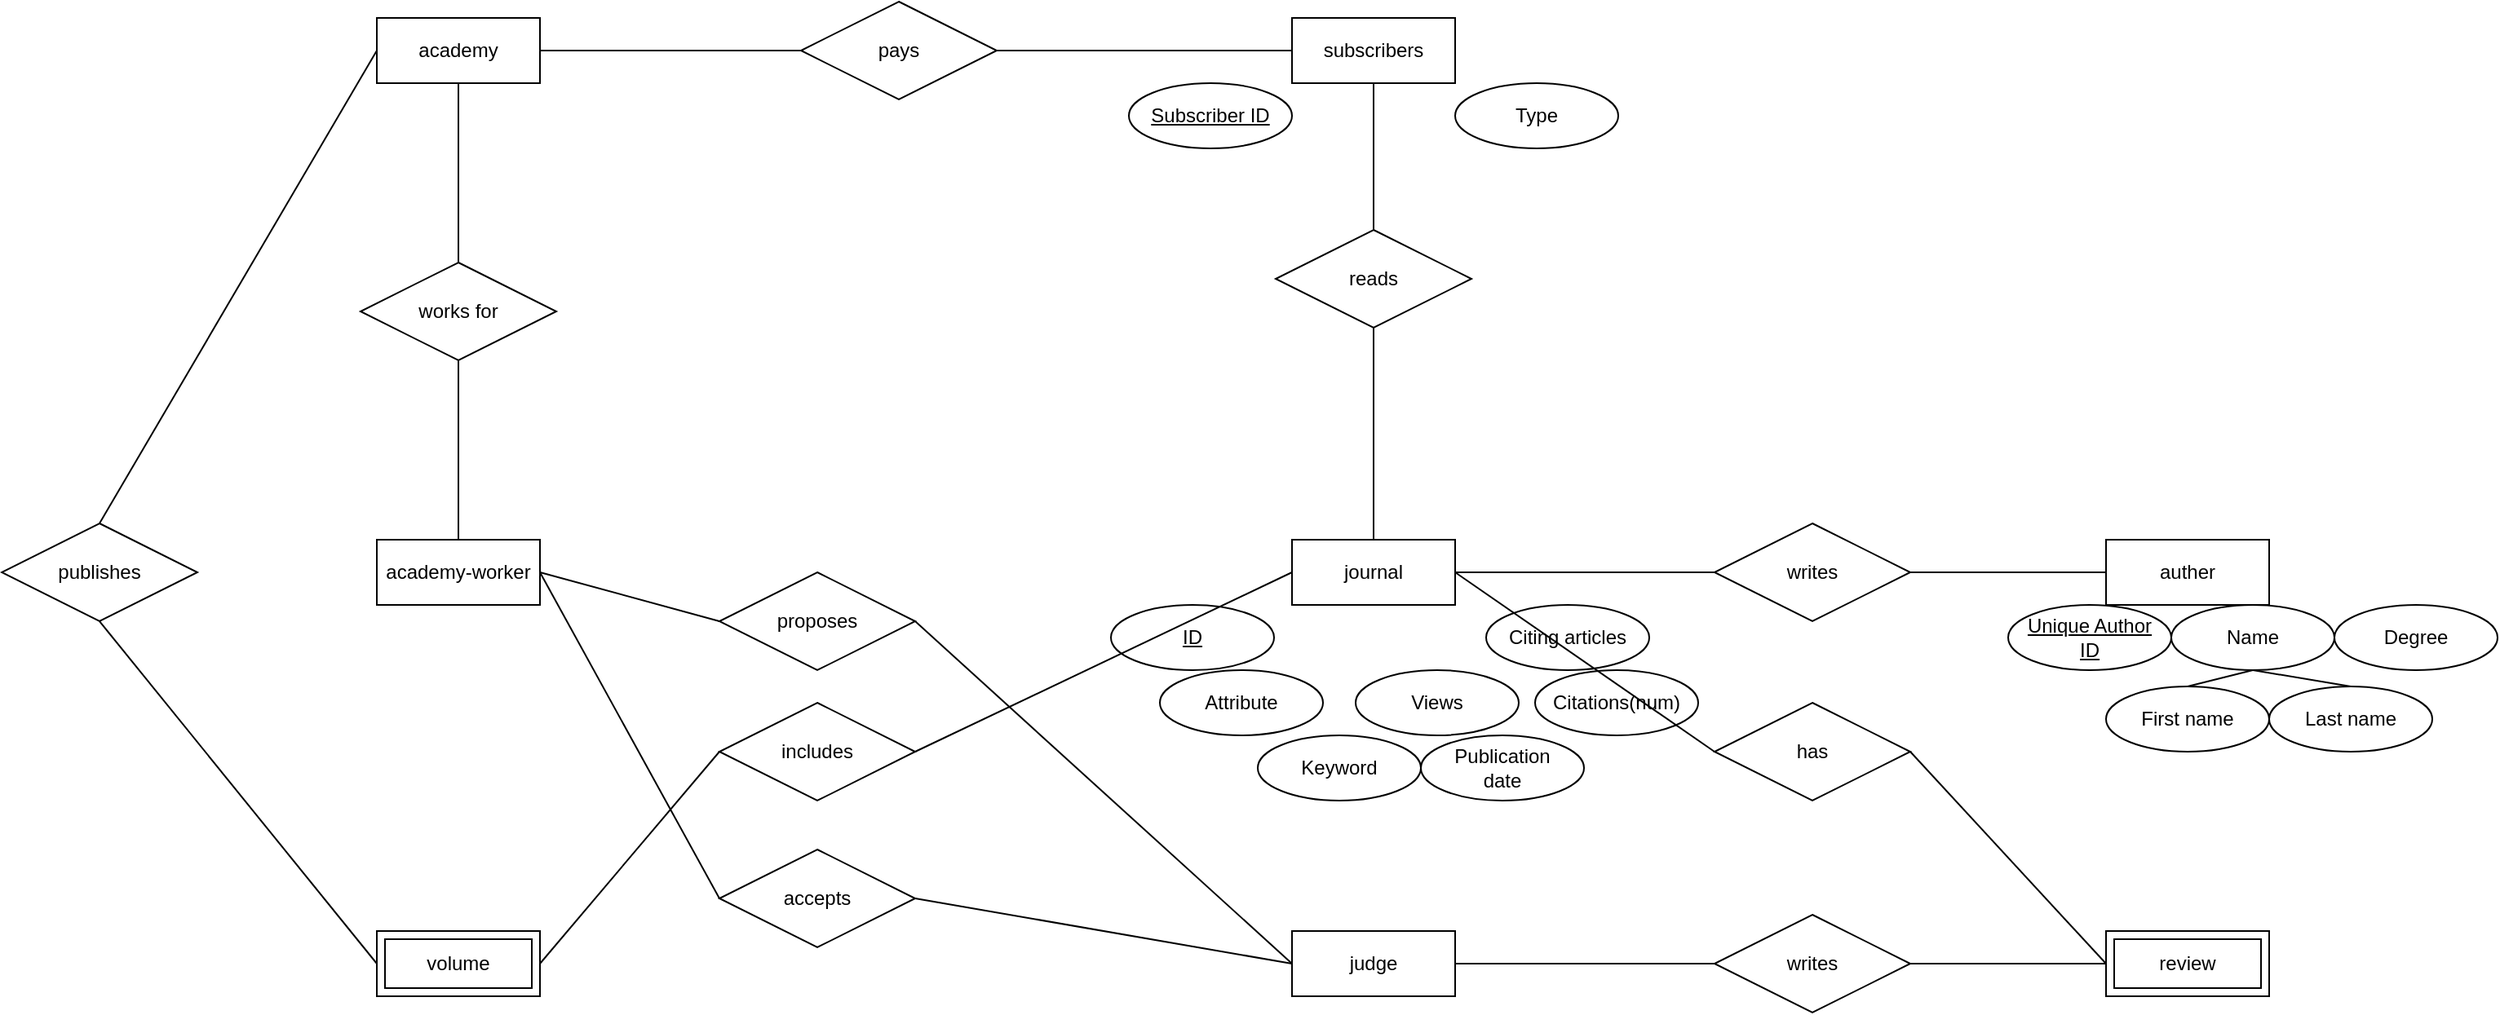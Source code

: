 <mxfile version="20.3.6" type="github">
  <diagram id="O5Nt3UZu3TyDV2IO9KQv" name="페이지-1">
    <mxGraphModel dx="652" dy="393" grid="1" gridSize="10" guides="1" tooltips="1" connect="1" arrows="1" fold="1" page="1" pageScale="1" pageWidth="2000" pageHeight="4100" math="0" shadow="0">
      <root>
        <mxCell id="0" />
        <mxCell id="1" parent="0" />
        <mxCell id="-fTK9KnJdiPH2uhLEuWP-1" value="journal" style="whiteSpace=wrap;html=1;align=center;" vertex="1" parent="1">
          <mxGeometry x="921" y="1000" width="100" height="40" as="geometry" />
        </mxCell>
        <mxCell id="-fTK9KnJdiPH2uhLEuWP-2" value="auther" style="whiteSpace=wrap;html=1;align=center;" vertex="1" parent="1">
          <mxGeometry x="1420" y="1000" width="100" height="40" as="geometry" />
        </mxCell>
        <mxCell id="-fTK9KnJdiPH2uhLEuWP-3" value="academy" style="whiteSpace=wrap;html=1;align=center;" vertex="1" parent="1">
          <mxGeometry x="360" y="680" width="100" height="40" as="geometry" />
        </mxCell>
        <mxCell id="-fTK9KnJdiPH2uhLEuWP-9" value="volume" style="shape=ext;margin=3;double=1;whiteSpace=wrap;html=1;align=center;gradientColor=default;fillColor=none;" vertex="1" parent="1">
          <mxGeometry x="360" y="1240" width="100" height="40" as="geometry" />
        </mxCell>
        <mxCell id="-fTK9KnJdiPH2uhLEuWP-13" value="judge" style="whiteSpace=wrap;html=1;align=center;" vertex="1" parent="1">
          <mxGeometry x="921" y="1240" width="100" height="40" as="geometry" />
        </mxCell>
        <mxCell id="-fTK9KnJdiPH2uhLEuWP-16" value="review" style="shape=ext;margin=3;double=1;whiteSpace=wrap;html=1;align=center;fillColor=none;gradientColor=default;" vertex="1" parent="1">
          <mxGeometry x="1420" y="1240" width="100" height="40" as="geometry" />
        </mxCell>
        <mxCell id="-fTK9KnJdiPH2uhLEuWP-17" value="subscribers" style="whiteSpace=wrap;html=1;align=center;" vertex="1" parent="1">
          <mxGeometry x="921" y="680" width="100" height="40" as="geometry" />
        </mxCell>
        <mxCell id="-fTK9KnJdiPH2uhLEuWP-18" value="academy-worker" style="whiteSpace=wrap;html=1;align=center;" vertex="1" parent="1">
          <mxGeometry x="360" y="1000" width="100" height="40" as="geometry" />
        </mxCell>
        <mxCell id="-fTK9KnJdiPH2uhLEuWP-20" value="Attribute" style="ellipse;whiteSpace=wrap;html=1;align=center;fillColor=none;gradientColor=default;" vertex="1" parent="1">
          <mxGeometry x="840" y="1080" width="100" height="40" as="geometry" />
        </mxCell>
        <mxCell id="-fTK9KnJdiPH2uhLEuWP-21" value="ID" style="ellipse;whiteSpace=wrap;html=1;align=center;fontStyle=4;fillColor=none;gradientColor=default;" vertex="1" parent="1">
          <mxGeometry x="810" y="1040" width="100" height="40" as="geometry" />
        </mxCell>
        <mxCell id="-fTK9KnJdiPH2uhLEuWP-22" value="writes" style="shape=rhombus;perimeter=rhombusPerimeter;whiteSpace=wrap;html=1;align=center;fillColor=none;gradientColor=default;" vertex="1" parent="1">
          <mxGeometry x="1180" y="990" width="120" height="60" as="geometry" />
        </mxCell>
        <mxCell id="-fTK9KnJdiPH2uhLEuWP-24" value="includes" style="shape=rhombus;perimeter=rhombusPerimeter;whiteSpace=wrap;html=1;align=center;fillColor=none;gradientColor=default;" vertex="1" parent="1">
          <mxGeometry x="570" y="1100" width="120" height="60" as="geometry" />
        </mxCell>
        <mxCell id="-fTK9KnJdiPH2uhLEuWP-25" value="publishes" style="shape=rhombus;perimeter=rhombusPerimeter;whiteSpace=wrap;html=1;align=center;fillColor=none;gradientColor=default;" vertex="1" parent="1">
          <mxGeometry x="130" y="990" width="120" height="60" as="geometry" />
        </mxCell>
        <mxCell id="-fTK9KnJdiPH2uhLEuWP-26" value="" style="endArrow=none;html=1;rounded=0;entryX=0;entryY=0.5;entryDx=0;entryDy=0;exitX=0.5;exitY=0;exitDx=0;exitDy=0;" edge="1" parent="1" source="-fTK9KnJdiPH2uhLEuWP-25" target="-fTK9KnJdiPH2uhLEuWP-3">
          <mxGeometry relative="1" as="geometry">
            <mxPoint x="410" y="990" as="sourcePoint" />
            <mxPoint x="570" y="990" as="targetPoint" />
          </mxGeometry>
        </mxCell>
        <mxCell id="-fTK9KnJdiPH2uhLEuWP-27" value="" style="endArrow=none;html=1;rounded=0;exitX=0.5;exitY=1;exitDx=0;exitDy=0;entryX=0;entryY=0.5;entryDx=0;entryDy=0;" edge="1" parent="1" source="-fTK9KnJdiPH2uhLEuWP-25" target="-fTK9KnJdiPH2uhLEuWP-9">
          <mxGeometry relative="1" as="geometry">
            <mxPoint x="410" y="990" as="sourcePoint" />
            <mxPoint x="570" y="990" as="targetPoint" />
          </mxGeometry>
        </mxCell>
        <mxCell id="-fTK9KnJdiPH2uhLEuWP-28" value="" style="endArrow=none;html=1;rounded=0;exitX=1;exitY=0.5;exitDx=0;exitDy=0;entryX=0;entryY=0.5;entryDx=0;entryDy=0;" edge="1" parent="1" source="-fTK9KnJdiPH2uhLEuWP-9" target="-fTK9KnJdiPH2uhLEuWP-24">
          <mxGeometry relative="1" as="geometry">
            <mxPoint x="560" y="990" as="sourcePoint" />
            <mxPoint x="720" y="990" as="targetPoint" />
          </mxGeometry>
        </mxCell>
        <mxCell id="-fTK9KnJdiPH2uhLEuWP-29" value="" style="endArrow=none;html=1;rounded=0;exitX=1;exitY=0.5;exitDx=0;exitDy=0;entryX=0;entryY=0.5;entryDx=0;entryDy=0;" edge="1" parent="1" source="-fTK9KnJdiPH2uhLEuWP-24" target="-fTK9KnJdiPH2uhLEuWP-1">
          <mxGeometry relative="1" as="geometry">
            <mxPoint x="560" y="990" as="sourcePoint" />
            <mxPoint x="720" y="990" as="targetPoint" />
          </mxGeometry>
        </mxCell>
        <mxCell id="-fTK9KnJdiPH2uhLEuWP-30" value="Views" style="ellipse;whiteSpace=wrap;html=1;align=center;fillColor=none;gradientColor=default;" vertex="1" parent="1">
          <mxGeometry x="960" y="1080" width="100" height="40" as="geometry" />
        </mxCell>
        <mxCell id="-fTK9KnJdiPH2uhLEuWP-31" value="Citing articles" style="ellipse;whiteSpace=wrap;html=1;align=center;fillColor=none;gradientColor=default;" vertex="1" parent="1">
          <mxGeometry x="1040" y="1040" width="100" height="40" as="geometry" />
        </mxCell>
        <mxCell id="-fTK9KnJdiPH2uhLEuWP-32" value="Keyword" style="ellipse;whiteSpace=wrap;html=1;align=center;fillColor=none;gradientColor=default;" vertex="1" parent="1">
          <mxGeometry x="900" y="1120" width="100" height="40" as="geometry" />
        </mxCell>
        <mxCell id="-fTK9KnJdiPH2uhLEuWP-33" value="Publication&lt;br&gt;date" style="ellipse;whiteSpace=wrap;html=1;align=center;fillColor=none;gradientColor=default;" vertex="1" parent="1">
          <mxGeometry x="1000" y="1120" width="100" height="40" as="geometry" />
        </mxCell>
        <mxCell id="-fTK9KnJdiPH2uhLEuWP-35" value="Citations(num)" style="ellipse;whiteSpace=wrap;html=1;align=center;fillColor=none;gradientColor=default;" vertex="1" parent="1">
          <mxGeometry x="1070" y="1080" width="100" height="40" as="geometry" />
        </mxCell>
        <mxCell id="-fTK9KnJdiPH2uhLEuWP-39" value="" style="endArrow=none;html=1;rounded=0;exitX=1;exitY=0.5;exitDx=0;exitDy=0;entryX=0;entryY=0.5;entryDx=0;entryDy=0;" edge="1" parent="1" source="-fTK9KnJdiPH2uhLEuWP-1" target="-fTK9KnJdiPH2uhLEuWP-22">
          <mxGeometry relative="1" as="geometry">
            <mxPoint x="1160" y="870" as="sourcePoint" />
            <mxPoint x="1320" y="870" as="targetPoint" />
          </mxGeometry>
        </mxCell>
        <mxCell id="-fTK9KnJdiPH2uhLEuWP-40" value="" style="endArrow=none;html=1;rounded=0;exitX=1;exitY=0.5;exitDx=0;exitDy=0;entryX=0;entryY=0.5;entryDx=0;entryDy=0;" edge="1" parent="1" source="-fTK9KnJdiPH2uhLEuWP-22" target="-fTK9KnJdiPH2uhLEuWP-2">
          <mxGeometry relative="1" as="geometry">
            <mxPoint x="1160" y="870" as="sourcePoint" />
            <mxPoint x="1320" y="870" as="targetPoint" />
          </mxGeometry>
        </mxCell>
        <mxCell id="-fTK9KnJdiPH2uhLEuWP-41" value="&lt;u&gt;Subscriber ID&lt;/u&gt;" style="ellipse;whiteSpace=wrap;html=1;align=center;fillColor=none;gradientColor=default;" vertex="1" parent="1">
          <mxGeometry x="821" y="720" width="100" height="40" as="geometry" />
        </mxCell>
        <mxCell id="-fTK9KnJdiPH2uhLEuWP-43" value="Type" style="ellipse;whiteSpace=wrap;html=1;align=center;fillColor=none;gradientColor=default;" vertex="1" parent="1">
          <mxGeometry x="1021" y="720" width="100" height="40" as="geometry" />
        </mxCell>
        <mxCell id="-fTK9KnJdiPH2uhLEuWP-44" value="reads" style="shape=rhombus;perimeter=rhombusPerimeter;whiteSpace=wrap;html=1;align=center;fillColor=none;gradientColor=default;" vertex="1" parent="1">
          <mxGeometry x="911" y="810" width="120" height="60" as="geometry" />
        </mxCell>
        <mxCell id="-fTK9KnJdiPH2uhLEuWP-45" value="" style="endArrow=none;html=1;rounded=0;exitX=0.5;exitY=1;exitDx=0;exitDy=0;entryX=0.5;entryY=0;entryDx=0;entryDy=0;" edge="1" parent="1" source="-fTK9KnJdiPH2uhLEuWP-17" target="-fTK9KnJdiPH2uhLEuWP-44">
          <mxGeometry relative="1" as="geometry">
            <mxPoint x="730" y="870" as="sourcePoint" />
            <mxPoint x="890" y="870" as="targetPoint" />
          </mxGeometry>
        </mxCell>
        <mxCell id="-fTK9KnJdiPH2uhLEuWP-46" value="" style="endArrow=none;html=1;rounded=0;entryX=0.5;entryY=0;entryDx=0;entryDy=0;exitX=0.5;exitY=1;exitDx=0;exitDy=0;" edge="1" parent="1" source="-fTK9KnJdiPH2uhLEuWP-44" target="-fTK9KnJdiPH2uhLEuWP-1">
          <mxGeometry relative="1" as="geometry">
            <mxPoint x="730" y="870" as="sourcePoint" />
            <mxPoint x="890" y="870" as="targetPoint" />
          </mxGeometry>
        </mxCell>
        <mxCell id="-fTK9KnJdiPH2uhLEuWP-47" value="pays" style="shape=rhombus;perimeter=rhombusPerimeter;whiteSpace=wrap;html=1;align=center;fillColor=none;gradientColor=default;" vertex="1" parent="1">
          <mxGeometry x="620" y="670" width="120" height="60" as="geometry" />
        </mxCell>
        <mxCell id="-fTK9KnJdiPH2uhLEuWP-48" value="" style="endArrow=none;html=1;rounded=0;exitX=1;exitY=0.5;exitDx=0;exitDy=0;entryX=0;entryY=0.5;entryDx=0;entryDy=0;" edge="1" parent="1" source="-fTK9KnJdiPH2uhLEuWP-3" target="-fTK9KnJdiPH2uhLEuWP-47">
          <mxGeometry relative="1" as="geometry">
            <mxPoint x="750" y="860" as="sourcePoint" />
            <mxPoint x="910" y="860" as="targetPoint" />
          </mxGeometry>
        </mxCell>
        <mxCell id="-fTK9KnJdiPH2uhLEuWP-49" value="" style="endArrow=none;html=1;rounded=0;exitX=1;exitY=0.5;exitDx=0;exitDy=0;entryX=0;entryY=0.5;entryDx=0;entryDy=0;" edge="1" parent="1" source="-fTK9KnJdiPH2uhLEuWP-47" target="-fTK9KnJdiPH2uhLEuWP-17">
          <mxGeometry relative="1" as="geometry">
            <mxPoint x="750" y="860" as="sourcePoint" />
            <mxPoint x="910" y="860" as="targetPoint" />
          </mxGeometry>
        </mxCell>
        <mxCell id="-fTK9KnJdiPH2uhLEuWP-50" value="works for" style="shape=rhombus;perimeter=rhombusPerimeter;whiteSpace=wrap;html=1;align=center;fillColor=none;gradientColor=default;" vertex="1" parent="1">
          <mxGeometry x="350" y="830" width="120" height="60" as="geometry" />
        </mxCell>
        <mxCell id="-fTK9KnJdiPH2uhLEuWP-51" value="" style="endArrow=none;html=1;rounded=0;exitX=0.5;exitY=1;exitDx=0;exitDy=0;entryX=0.5;entryY=0;entryDx=0;entryDy=0;" edge="1" parent="1" source="-fTK9KnJdiPH2uhLEuWP-3" target="-fTK9KnJdiPH2uhLEuWP-50">
          <mxGeometry relative="1" as="geometry">
            <mxPoint x="520" y="950" as="sourcePoint" />
            <mxPoint x="680" y="950" as="targetPoint" />
          </mxGeometry>
        </mxCell>
        <mxCell id="-fTK9KnJdiPH2uhLEuWP-52" value="" style="endArrow=none;html=1;rounded=0;exitX=0.5;exitY=1;exitDx=0;exitDy=0;entryX=0.5;entryY=0;entryDx=0;entryDy=0;" edge="1" parent="1" source="-fTK9KnJdiPH2uhLEuWP-50" target="-fTK9KnJdiPH2uhLEuWP-18">
          <mxGeometry relative="1" as="geometry">
            <mxPoint x="520" y="950" as="sourcePoint" />
            <mxPoint x="680" y="950" as="targetPoint" />
          </mxGeometry>
        </mxCell>
        <mxCell id="-fTK9KnJdiPH2uhLEuWP-53" value="proposes" style="shape=rhombus;perimeter=rhombusPerimeter;whiteSpace=wrap;html=1;align=center;fillColor=none;gradientColor=default;" vertex="1" parent="1">
          <mxGeometry x="570" y="1020" width="120" height="60" as="geometry" />
        </mxCell>
        <mxCell id="-fTK9KnJdiPH2uhLEuWP-54" value="" style="endArrow=none;html=1;rounded=0;exitX=1;exitY=0.5;exitDx=0;exitDy=0;entryX=0;entryY=0.5;entryDx=0;entryDy=0;" edge="1" parent="1" source="-fTK9KnJdiPH2uhLEuWP-18" target="-fTK9KnJdiPH2uhLEuWP-53">
          <mxGeometry relative="1" as="geometry">
            <mxPoint x="520" y="950" as="sourcePoint" />
            <mxPoint x="680" y="950" as="targetPoint" />
          </mxGeometry>
        </mxCell>
        <mxCell id="-fTK9KnJdiPH2uhLEuWP-55" value="" style="endArrow=none;html=1;rounded=0;exitX=1;exitY=0.5;exitDx=0;exitDy=0;entryX=0;entryY=0.5;entryDx=0;entryDy=0;" edge="1" parent="1" source="-fTK9KnJdiPH2uhLEuWP-53" target="-fTK9KnJdiPH2uhLEuWP-13">
          <mxGeometry relative="1" as="geometry">
            <mxPoint x="520" y="950" as="sourcePoint" />
            <mxPoint x="680" y="950" as="targetPoint" />
          </mxGeometry>
        </mxCell>
        <mxCell id="-fTK9KnJdiPH2uhLEuWP-57" value="accepts" style="shape=rhombus;perimeter=rhombusPerimeter;whiteSpace=wrap;html=1;align=center;fillColor=none;gradientColor=default;" vertex="1" parent="1">
          <mxGeometry x="570" y="1190" width="120" height="60" as="geometry" />
        </mxCell>
        <mxCell id="-fTK9KnJdiPH2uhLEuWP-58" value="" style="endArrow=none;html=1;rounded=0;entryX=0;entryY=0.5;entryDx=0;entryDy=0;exitX=1;exitY=0.5;exitDx=0;exitDy=0;" edge="1" parent="1" source="-fTK9KnJdiPH2uhLEuWP-57" target="-fTK9KnJdiPH2uhLEuWP-13">
          <mxGeometry relative="1" as="geometry">
            <mxPoint x="520" y="950" as="sourcePoint" />
            <mxPoint x="680" y="950" as="targetPoint" />
          </mxGeometry>
        </mxCell>
        <mxCell id="-fTK9KnJdiPH2uhLEuWP-59" value="" style="endArrow=none;html=1;rounded=0;entryX=0;entryY=0.5;entryDx=0;entryDy=0;exitX=1;exitY=0.5;exitDx=0;exitDy=0;" edge="1" parent="1" source="-fTK9KnJdiPH2uhLEuWP-18" target="-fTK9KnJdiPH2uhLEuWP-57">
          <mxGeometry relative="1" as="geometry">
            <mxPoint x="520" y="950" as="sourcePoint" />
            <mxPoint x="680" y="950" as="targetPoint" />
          </mxGeometry>
        </mxCell>
        <mxCell id="-fTK9KnJdiPH2uhLEuWP-60" value="writes" style="shape=rhombus;perimeter=rhombusPerimeter;whiteSpace=wrap;html=1;align=center;fillColor=none;gradientColor=default;" vertex="1" parent="1">
          <mxGeometry x="1180" y="1230" width="120" height="60" as="geometry" />
        </mxCell>
        <mxCell id="-fTK9KnJdiPH2uhLEuWP-61" value="" style="endArrow=none;html=1;rounded=0;exitX=1;exitY=0.5;exitDx=0;exitDy=0;entryX=0;entryY=0.5;entryDx=0;entryDy=0;" edge="1" parent="1" source="-fTK9KnJdiPH2uhLEuWP-13" target="-fTK9KnJdiPH2uhLEuWP-60">
          <mxGeometry relative="1" as="geometry">
            <mxPoint x="1190" y="950" as="sourcePoint" />
            <mxPoint x="1350" y="950" as="targetPoint" />
          </mxGeometry>
        </mxCell>
        <mxCell id="-fTK9KnJdiPH2uhLEuWP-62" value="" style="endArrow=none;html=1;rounded=0;exitX=1;exitY=0.5;exitDx=0;exitDy=0;entryX=0;entryY=0.5;entryDx=0;entryDy=0;" edge="1" parent="1" source="-fTK9KnJdiPH2uhLEuWP-60" target="-fTK9KnJdiPH2uhLEuWP-16">
          <mxGeometry relative="1" as="geometry">
            <mxPoint x="1190" y="950" as="sourcePoint" />
            <mxPoint x="1350" y="950" as="targetPoint" />
          </mxGeometry>
        </mxCell>
        <mxCell id="-fTK9KnJdiPH2uhLEuWP-63" value="has" style="shape=rhombus;perimeter=rhombusPerimeter;whiteSpace=wrap;html=1;align=center;fillColor=none;gradientColor=default;" vertex="1" parent="1">
          <mxGeometry x="1180" y="1100" width="120" height="60" as="geometry" />
        </mxCell>
        <mxCell id="-fTK9KnJdiPH2uhLEuWP-64" value="" style="endArrow=none;html=1;rounded=0;exitX=1;exitY=0.5;exitDx=0;exitDy=0;entryX=0;entryY=0.5;entryDx=0;entryDy=0;" edge="1" parent="1" source="-fTK9KnJdiPH2uhLEuWP-1" target="-fTK9KnJdiPH2uhLEuWP-63">
          <mxGeometry relative="1" as="geometry">
            <mxPoint x="1050" y="950" as="sourcePoint" />
            <mxPoint x="1210" y="950" as="targetPoint" />
          </mxGeometry>
        </mxCell>
        <mxCell id="-fTK9KnJdiPH2uhLEuWP-65" value="" style="endArrow=none;html=1;rounded=0;exitX=1;exitY=0.5;exitDx=0;exitDy=0;entryX=0;entryY=0.5;entryDx=0;entryDy=0;" edge="1" parent="1" source="-fTK9KnJdiPH2uhLEuWP-63" target="-fTK9KnJdiPH2uhLEuWP-16">
          <mxGeometry relative="1" as="geometry">
            <mxPoint x="1050" y="950" as="sourcePoint" />
            <mxPoint x="1210" y="950" as="targetPoint" />
          </mxGeometry>
        </mxCell>
        <mxCell id="-fTK9KnJdiPH2uhLEuWP-66" value="Name" style="ellipse;whiteSpace=wrap;html=1;align=center;fillColor=none;gradientColor=default;" vertex="1" parent="1">
          <mxGeometry x="1460" y="1040" width="100" height="40" as="geometry" />
        </mxCell>
        <mxCell id="-fTK9KnJdiPH2uhLEuWP-67" value="Unique Author&lt;br&gt;ID" style="ellipse;whiteSpace=wrap;html=1;align=center;fontStyle=4;fillColor=none;gradientColor=default;" vertex="1" parent="1">
          <mxGeometry x="1360" y="1040" width="100" height="40" as="geometry" />
        </mxCell>
        <mxCell id="-fTK9KnJdiPH2uhLEuWP-68" value="First name" style="ellipse;whiteSpace=wrap;html=1;align=center;fillColor=none;gradientColor=default;" vertex="1" parent="1">
          <mxGeometry x="1420" y="1090" width="100" height="40" as="geometry" />
        </mxCell>
        <mxCell id="-fTK9KnJdiPH2uhLEuWP-70" value="Last name" style="ellipse;whiteSpace=wrap;html=1;align=center;fillColor=none;gradientColor=default;" vertex="1" parent="1">
          <mxGeometry x="1520" y="1090" width="100" height="40" as="geometry" />
        </mxCell>
        <mxCell id="-fTK9KnJdiPH2uhLEuWP-71" value="" style="endArrow=none;html=1;rounded=0;entryX=0.5;entryY=1;entryDx=0;entryDy=0;exitX=0.5;exitY=0;exitDx=0;exitDy=0;" edge="1" parent="1" source="-fTK9KnJdiPH2uhLEuWP-68" target="-fTK9KnJdiPH2uhLEuWP-66">
          <mxGeometry relative="1" as="geometry">
            <mxPoint x="1050" y="950" as="sourcePoint" />
            <mxPoint x="1210" y="950" as="targetPoint" />
          </mxGeometry>
        </mxCell>
        <mxCell id="-fTK9KnJdiPH2uhLEuWP-72" value="" style="endArrow=none;html=1;rounded=0;entryX=0.5;entryY=0;entryDx=0;entryDy=0;exitX=0.5;exitY=1;exitDx=0;exitDy=0;" edge="1" parent="1" source="-fTK9KnJdiPH2uhLEuWP-66" target="-fTK9KnJdiPH2uhLEuWP-70">
          <mxGeometry relative="1" as="geometry">
            <mxPoint x="1510" y="1080" as="sourcePoint" />
            <mxPoint x="1210" y="950" as="targetPoint" />
          </mxGeometry>
        </mxCell>
        <mxCell id="-fTK9KnJdiPH2uhLEuWP-73" value="Degree" style="ellipse;whiteSpace=wrap;html=1;align=center;fillColor=none;gradientColor=default;" vertex="1" parent="1">
          <mxGeometry x="1560" y="1040" width="100" height="40" as="geometry" />
        </mxCell>
      </root>
    </mxGraphModel>
  </diagram>
</mxfile>
